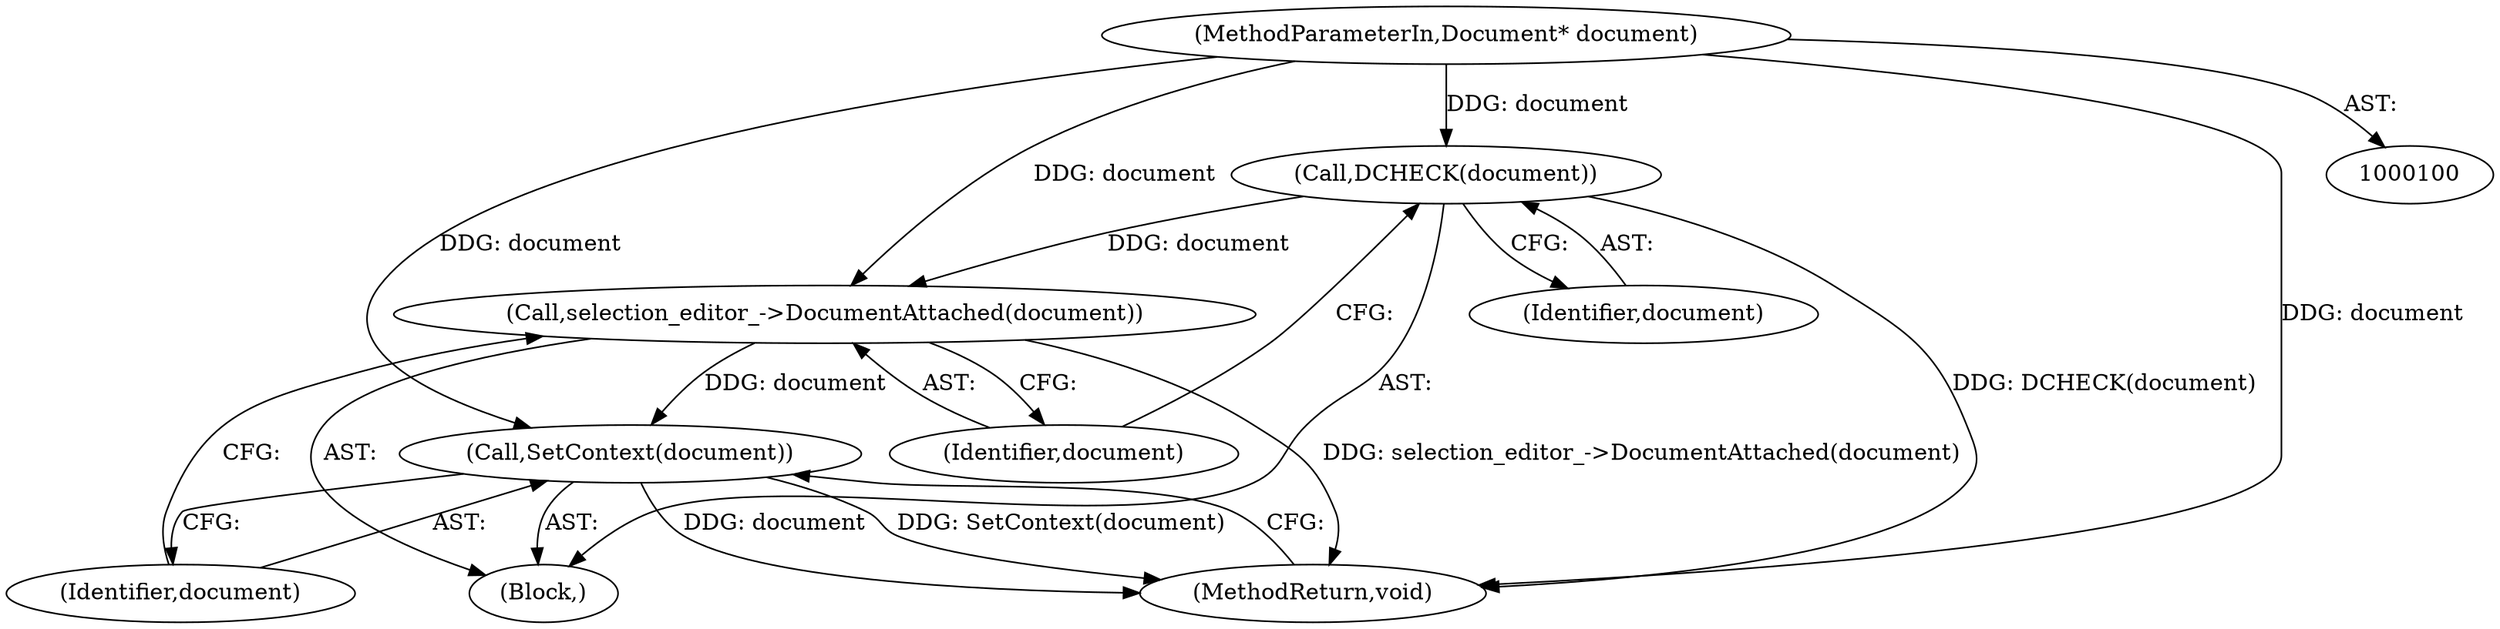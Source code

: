 digraph "0_Chrome_f1574f25e1402e748bf2bd7e28ce3dd96ceb1ca4@pointer" {
"1000103" [label="(Call,DCHECK(document))"];
"1000101" [label="(MethodParameterIn,Document* document)"];
"1000105" [label="(Call,selection_editor_->DocumentAttached(document))"];
"1000107" [label="(Call,SetContext(document))"];
"1000104" [label="(Identifier,document)"];
"1000103" [label="(Call,DCHECK(document))"];
"1000106" [label="(Identifier,document)"];
"1000108" [label="(Identifier,document)"];
"1000105" [label="(Call,selection_editor_->DocumentAttached(document))"];
"1000101" [label="(MethodParameterIn,Document* document)"];
"1000109" [label="(MethodReturn,void)"];
"1000107" [label="(Call,SetContext(document))"];
"1000102" [label="(Block,)"];
"1000103" -> "1000102"  [label="AST: "];
"1000103" -> "1000104"  [label="CFG: "];
"1000104" -> "1000103"  [label="AST: "];
"1000106" -> "1000103"  [label="CFG: "];
"1000103" -> "1000109"  [label="DDG: DCHECK(document)"];
"1000101" -> "1000103"  [label="DDG: document"];
"1000103" -> "1000105"  [label="DDG: document"];
"1000101" -> "1000100"  [label="AST: "];
"1000101" -> "1000109"  [label="DDG: document"];
"1000101" -> "1000105"  [label="DDG: document"];
"1000101" -> "1000107"  [label="DDG: document"];
"1000105" -> "1000102"  [label="AST: "];
"1000105" -> "1000106"  [label="CFG: "];
"1000106" -> "1000105"  [label="AST: "];
"1000108" -> "1000105"  [label="CFG: "];
"1000105" -> "1000109"  [label="DDG: selection_editor_->DocumentAttached(document)"];
"1000105" -> "1000107"  [label="DDG: document"];
"1000107" -> "1000102"  [label="AST: "];
"1000107" -> "1000108"  [label="CFG: "];
"1000108" -> "1000107"  [label="AST: "];
"1000109" -> "1000107"  [label="CFG: "];
"1000107" -> "1000109"  [label="DDG: document"];
"1000107" -> "1000109"  [label="DDG: SetContext(document)"];
}
